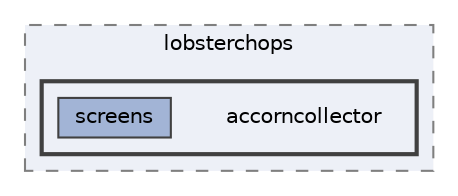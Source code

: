 digraph "core/src/main/java/com/lobsterchops/accorncollector"
{
 // LATEX_PDF_SIZE
  bgcolor="transparent";
  edge [fontname=Helvetica,fontsize=10,labelfontname=Helvetica,labelfontsize=10];
  node [fontname=Helvetica,fontsize=10,shape=box,height=0.2,width=0.4];
  compound=true
  subgraph clusterdir_3b0583e8e50edc61fa7831b461a2f5e9 {
    graph [ bgcolor="#edf0f7", pencolor="grey50", label="lobsterchops", fontname=Helvetica,fontsize=10 style="filled,dashed", URL="dir_3b0583e8e50edc61fa7831b461a2f5e9.html",tooltip=""]
  subgraph clusterdir_137e8209cd678040961c3cd637f8d75e {
    graph [ bgcolor="#edf0f7", pencolor="grey25", label="", fontname=Helvetica,fontsize=10 style="filled,bold", URL="dir_137e8209cd678040961c3cd637f8d75e.html",tooltip=""]
    dir_137e8209cd678040961c3cd637f8d75e [shape=plaintext, label="accorncollector"];
  dir_e5adf9857d909ef6d9961bf291f25c57 [label="screens", fillcolor="#a2b4d6", color="grey25", style="filled", URL="dir_e5adf9857d909ef6d9961bf291f25c57.html",tooltip=""];
  }
  }
}
